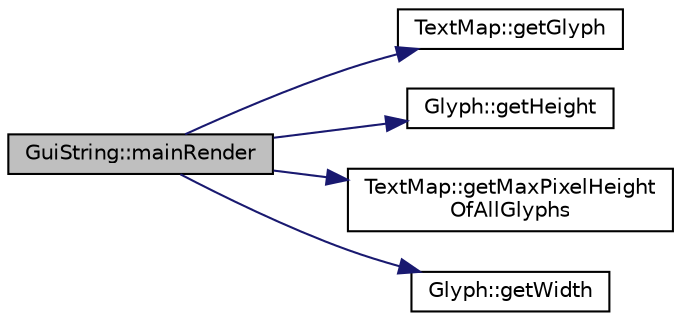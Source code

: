 digraph "GuiString::mainRender"
{
 // INTERACTIVE_SVG=YES
 // LATEX_PDF_SIZE
  edge [fontname="Helvetica",fontsize="10",labelfontname="Helvetica",labelfontsize="10"];
  node [fontname="Helvetica",fontsize="10",shape=record];
  rankdir="LR";
  Node1 [label="GuiString::mainRender",height=0.2,width=0.4,color="black", fillcolor="grey75", style="filled", fontcolor="black",tooltip=" "];
  Node1 -> Node2 [color="midnightblue",fontsize="10",style="solid",fontname="Helvetica"];
  Node2 [label="TextMap::getGlyph",height=0.2,width=0.4,color="black", fillcolor="white", style="filled",URL="$db/d74/class_text_map.html#aa255b018cda98630ea032d99431e5c08",tooltip=" "];
  Node1 -> Node3 [color="midnightblue",fontsize="10",style="solid",fontname="Helvetica"];
  Node3 [label="Glyph::getHeight",height=0.2,width=0.4,color="black", fillcolor="white", style="filled",URL="$db/db4/struct_glyph.html#acde78c0f1f504ded10a319581b7ff8cf",tooltip=" "];
  Node1 -> Node4 [color="midnightblue",fontsize="10",style="solid",fontname="Helvetica"];
  Node4 [label="TextMap::getMaxPixelHeight\lOfAllGlyphs",height=0.2,width=0.4,color="black", fillcolor="white", style="filled",URL="$db/d74/class_text_map.html#a51dea925ea75100dd8221e9415959baf",tooltip=" "];
  Node1 -> Node5 [color="midnightblue",fontsize="10",style="solid",fontname="Helvetica"];
  Node5 [label="Glyph::getWidth",height=0.2,width=0.4,color="black", fillcolor="white", style="filled",URL="$db/db4/struct_glyph.html#a838940af793d410d6208d71a8691c24c",tooltip=" "];
}
